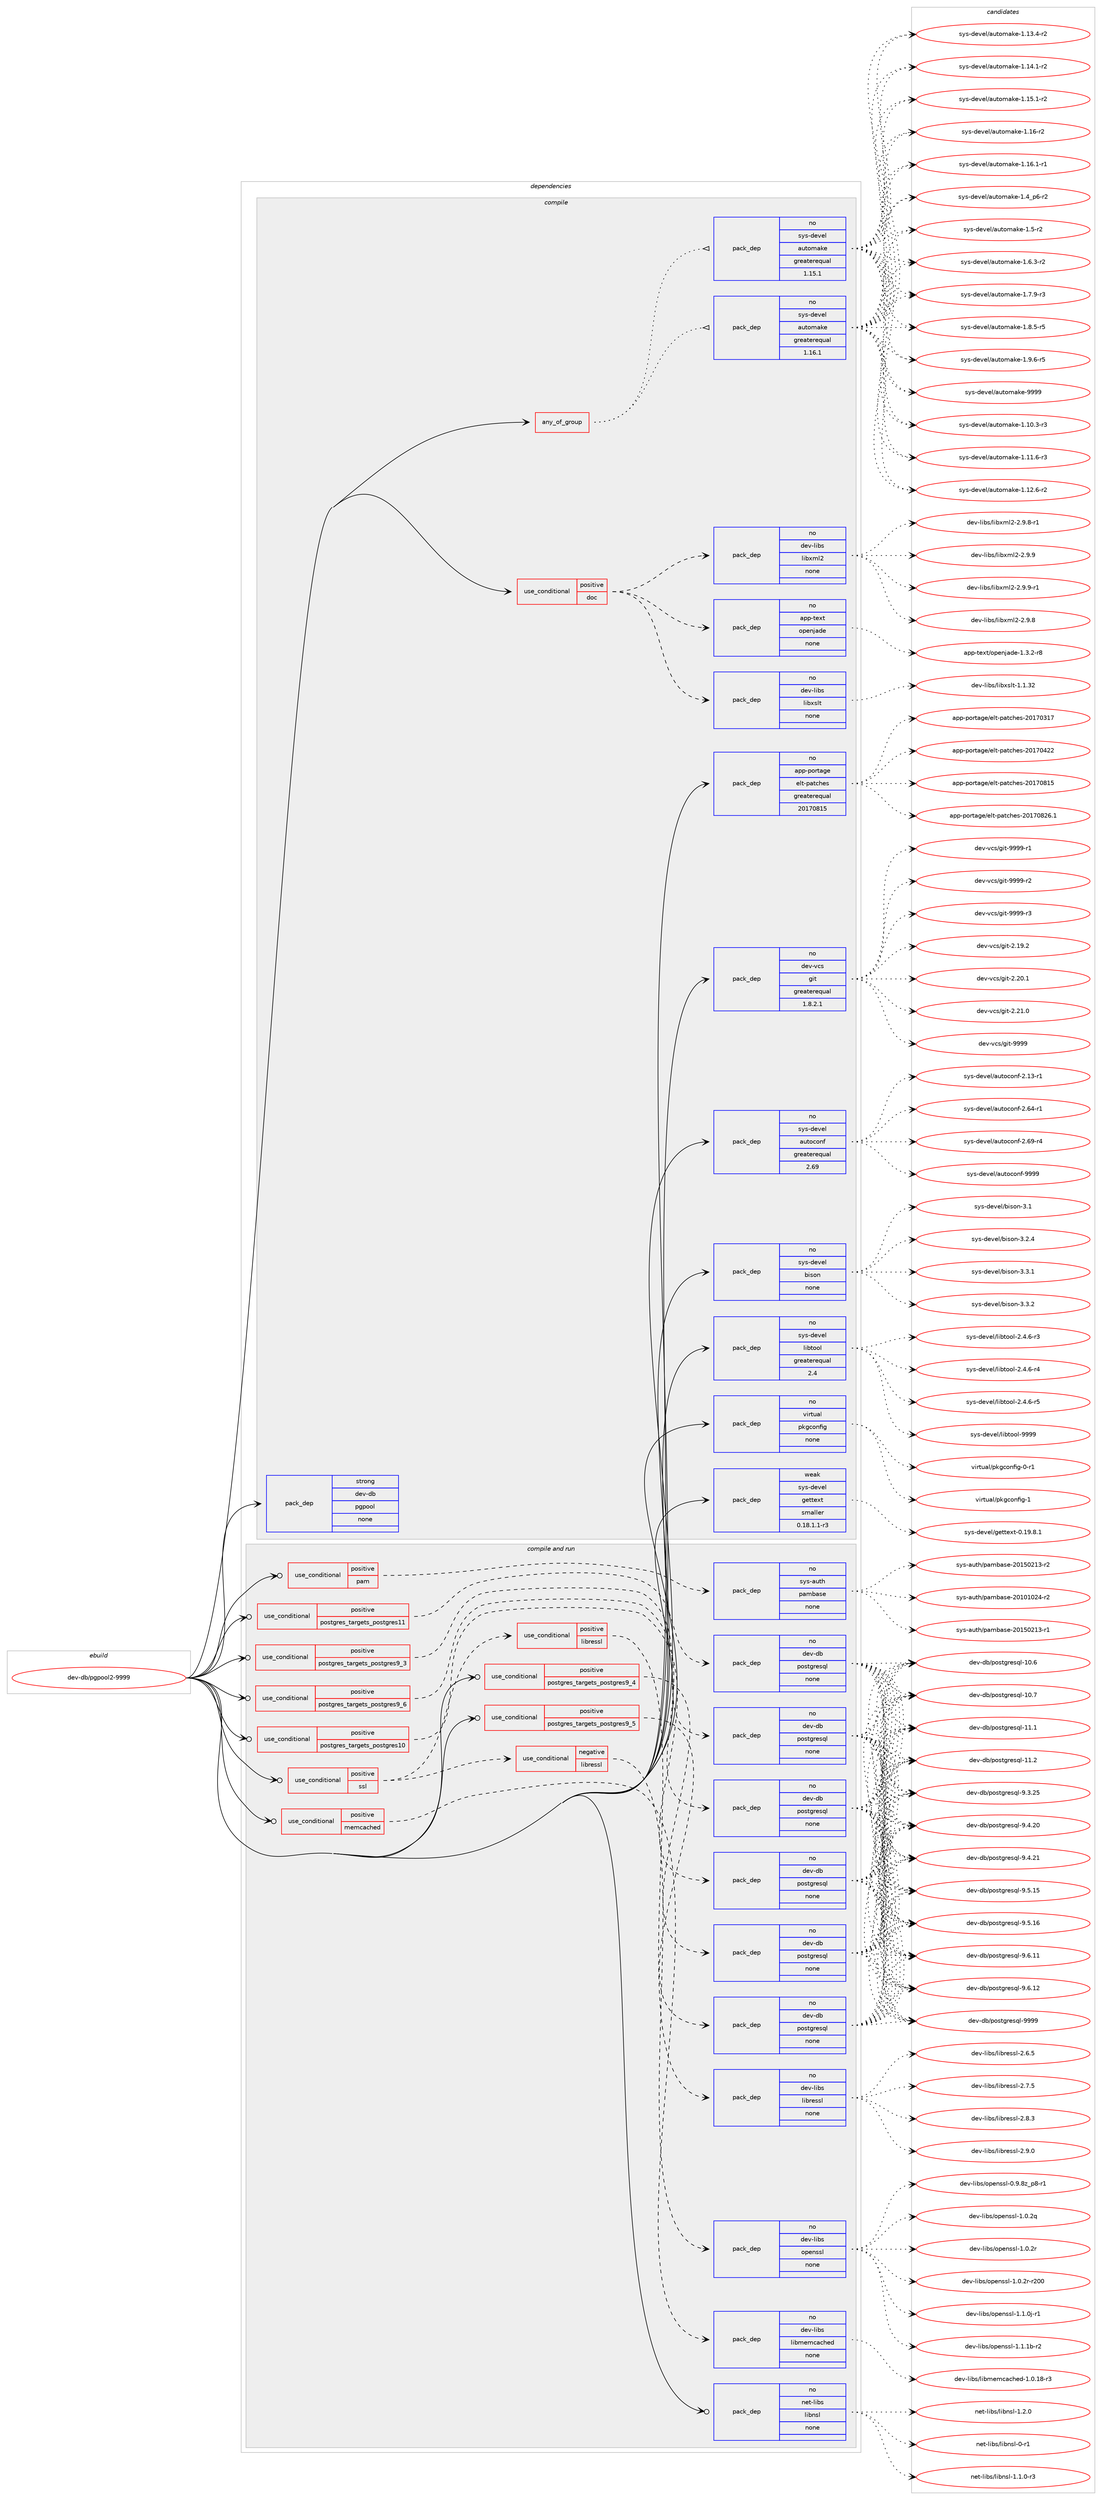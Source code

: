digraph prolog {

# *************
# Graph options
# *************

newrank=true;
concentrate=true;
compound=true;
graph [rankdir=LR,fontname=Helvetica,fontsize=10,ranksep=1.5];#, ranksep=2.5, nodesep=0.2];
edge  [arrowhead=vee];
node  [fontname=Helvetica,fontsize=10];

# **********
# The ebuild
# **********

subgraph cluster_leftcol {
color=gray;
rank=same;
label=<<i>ebuild</i>>;
id [label="dev-db/pgpool2-9999", color=red, width=4, href="../dev-db/pgpool2-9999.svg"];
}

# ****************
# The dependencies
# ****************

subgraph cluster_midcol {
color=gray;
label=<<i>dependencies</i>>;
subgraph cluster_compile {
fillcolor="#eeeeee";
style=filled;
label=<<i>compile</i>>;
subgraph any20406 {
dependency1321595 [label=<<TABLE BORDER="0" CELLBORDER="1" CELLSPACING="0" CELLPADDING="4"><TR><TD CELLPADDING="10">any_of_group</TD></TR></TABLE>>, shape=none, color=red];subgraph pack943058 {
dependency1321596 [label=<<TABLE BORDER="0" CELLBORDER="1" CELLSPACING="0" CELLPADDING="4" WIDTH="220"><TR><TD ROWSPAN="6" CELLPADDING="30">pack_dep</TD></TR><TR><TD WIDTH="110">no</TD></TR><TR><TD>sys-devel</TD></TR><TR><TD>automake</TD></TR><TR><TD>greaterequal</TD></TR><TR><TD>1.16.1</TD></TR></TABLE>>, shape=none, color=blue];
}
dependency1321595:e -> dependency1321596:w [weight=20,style="dotted",arrowhead="oinv"];
subgraph pack943059 {
dependency1321597 [label=<<TABLE BORDER="0" CELLBORDER="1" CELLSPACING="0" CELLPADDING="4" WIDTH="220"><TR><TD ROWSPAN="6" CELLPADDING="30">pack_dep</TD></TR><TR><TD WIDTH="110">no</TD></TR><TR><TD>sys-devel</TD></TR><TR><TD>automake</TD></TR><TR><TD>greaterequal</TD></TR><TR><TD>1.15.1</TD></TR></TABLE>>, shape=none, color=blue];
}
dependency1321595:e -> dependency1321597:w [weight=20,style="dotted",arrowhead="oinv"];
}
id:e -> dependency1321595:w [weight=20,style="solid",arrowhead="vee"];
subgraph cond357579 {
dependency1321598 [label=<<TABLE BORDER="0" CELLBORDER="1" CELLSPACING="0" CELLPADDING="4"><TR><TD ROWSPAN="3" CELLPADDING="10">use_conditional</TD></TR><TR><TD>positive</TD></TR><TR><TD>doc</TD></TR></TABLE>>, shape=none, color=red];
subgraph pack943060 {
dependency1321599 [label=<<TABLE BORDER="0" CELLBORDER="1" CELLSPACING="0" CELLPADDING="4" WIDTH="220"><TR><TD ROWSPAN="6" CELLPADDING="30">pack_dep</TD></TR><TR><TD WIDTH="110">no</TD></TR><TR><TD>app-text</TD></TR><TR><TD>openjade</TD></TR><TR><TD>none</TD></TR><TR><TD></TD></TR></TABLE>>, shape=none, color=blue];
}
dependency1321598:e -> dependency1321599:w [weight=20,style="dashed",arrowhead="vee"];
subgraph pack943061 {
dependency1321600 [label=<<TABLE BORDER="0" CELLBORDER="1" CELLSPACING="0" CELLPADDING="4" WIDTH="220"><TR><TD ROWSPAN="6" CELLPADDING="30">pack_dep</TD></TR><TR><TD WIDTH="110">no</TD></TR><TR><TD>dev-libs</TD></TR><TR><TD>libxml2</TD></TR><TR><TD>none</TD></TR><TR><TD></TD></TR></TABLE>>, shape=none, color=blue];
}
dependency1321598:e -> dependency1321600:w [weight=20,style="dashed",arrowhead="vee"];
subgraph pack943062 {
dependency1321601 [label=<<TABLE BORDER="0" CELLBORDER="1" CELLSPACING="0" CELLPADDING="4" WIDTH="220"><TR><TD ROWSPAN="6" CELLPADDING="30">pack_dep</TD></TR><TR><TD WIDTH="110">no</TD></TR><TR><TD>dev-libs</TD></TR><TR><TD>libxslt</TD></TR><TR><TD>none</TD></TR><TR><TD></TD></TR></TABLE>>, shape=none, color=blue];
}
dependency1321598:e -> dependency1321601:w [weight=20,style="dashed",arrowhead="vee"];
}
id:e -> dependency1321598:w [weight=20,style="solid",arrowhead="vee"];
subgraph pack943063 {
dependency1321602 [label=<<TABLE BORDER="0" CELLBORDER="1" CELLSPACING="0" CELLPADDING="4" WIDTH="220"><TR><TD ROWSPAN="6" CELLPADDING="30">pack_dep</TD></TR><TR><TD WIDTH="110">no</TD></TR><TR><TD>app-portage</TD></TR><TR><TD>elt-patches</TD></TR><TR><TD>greaterequal</TD></TR><TR><TD>20170815</TD></TR></TABLE>>, shape=none, color=blue];
}
id:e -> dependency1321602:w [weight=20,style="solid",arrowhead="vee"];
subgraph pack943064 {
dependency1321603 [label=<<TABLE BORDER="0" CELLBORDER="1" CELLSPACING="0" CELLPADDING="4" WIDTH="220"><TR><TD ROWSPAN="6" CELLPADDING="30">pack_dep</TD></TR><TR><TD WIDTH="110">no</TD></TR><TR><TD>dev-vcs</TD></TR><TR><TD>git</TD></TR><TR><TD>greaterequal</TD></TR><TR><TD>1.8.2.1</TD></TR></TABLE>>, shape=none, color=blue];
}
id:e -> dependency1321603:w [weight=20,style="solid",arrowhead="vee"];
subgraph pack943065 {
dependency1321604 [label=<<TABLE BORDER="0" CELLBORDER="1" CELLSPACING="0" CELLPADDING="4" WIDTH="220"><TR><TD ROWSPAN="6" CELLPADDING="30">pack_dep</TD></TR><TR><TD WIDTH="110">no</TD></TR><TR><TD>sys-devel</TD></TR><TR><TD>autoconf</TD></TR><TR><TD>greaterequal</TD></TR><TR><TD>2.69</TD></TR></TABLE>>, shape=none, color=blue];
}
id:e -> dependency1321604:w [weight=20,style="solid",arrowhead="vee"];
subgraph pack943066 {
dependency1321605 [label=<<TABLE BORDER="0" CELLBORDER="1" CELLSPACING="0" CELLPADDING="4" WIDTH="220"><TR><TD ROWSPAN="6" CELLPADDING="30">pack_dep</TD></TR><TR><TD WIDTH="110">no</TD></TR><TR><TD>sys-devel</TD></TR><TR><TD>bison</TD></TR><TR><TD>none</TD></TR><TR><TD></TD></TR></TABLE>>, shape=none, color=blue];
}
id:e -> dependency1321605:w [weight=20,style="solid",arrowhead="vee"];
subgraph pack943067 {
dependency1321606 [label=<<TABLE BORDER="0" CELLBORDER="1" CELLSPACING="0" CELLPADDING="4" WIDTH="220"><TR><TD ROWSPAN="6" CELLPADDING="30">pack_dep</TD></TR><TR><TD WIDTH="110">no</TD></TR><TR><TD>sys-devel</TD></TR><TR><TD>libtool</TD></TR><TR><TD>greaterequal</TD></TR><TR><TD>2.4</TD></TR></TABLE>>, shape=none, color=blue];
}
id:e -> dependency1321606:w [weight=20,style="solid",arrowhead="vee"];
subgraph pack943068 {
dependency1321607 [label=<<TABLE BORDER="0" CELLBORDER="1" CELLSPACING="0" CELLPADDING="4" WIDTH="220"><TR><TD ROWSPAN="6" CELLPADDING="30">pack_dep</TD></TR><TR><TD WIDTH="110">no</TD></TR><TR><TD>virtual</TD></TR><TR><TD>pkgconfig</TD></TR><TR><TD>none</TD></TR><TR><TD></TD></TR></TABLE>>, shape=none, color=blue];
}
id:e -> dependency1321607:w [weight=20,style="solid",arrowhead="vee"];
subgraph pack943069 {
dependency1321608 [label=<<TABLE BORDER="0" CELLBORDER="1" CELLSPACING="0" CELLPADDING="4" WIDTH="220"><TR><TD ROWSPAN="6" CELLPADDING="30">pack_dep</TD></TR><TR><TD WIDTH="110">strong</TD></TR><TR><TD>dev-db</TD></TR><TR><TD>pgpool</TD></TR><TR><TD>none</TD></TR><TR><TD></TD></TR></TABLE>>, shape=none, color=blue];
}
id:e -> dependency1321608:w [weight=20,style="solid",arrowhead="vee"];
subgraph pack943070 {
dependency1321609 [label=<<TABLE BORDER="0" CELLBORDER="1" CELLSPACING="0" CELLPADDING="4" WIDTH="220"><TR><TD ROWSPAN="6" CELLPADDING="30">pack_dep</TD></TR><TR><TD WIDTH="110">weak</TD></TR><TR><TD>sys-devel</TD></TR><TR><TD>gettext</TD></TR><TR><TD>smaller</TD></TR><TR><TD>0.18.1.1-r3</TD></TR></TABLE>>, shape=none, color=blue];
}
id:e -> dependency1321609:w [weight=20,style="solid",arrowhead="vee"];
}
subgraph cluster_compileandrun {
fillcolor="#eeeeee";
style=filled;
label=<<i>compile and run</i>>;
subgraph cond357580 {
dependency1321610 [label=<<TABLE BORDER="0" CELLBORDER="1" CELLSPACING="0" CELLPADDING="4"><TR><TD ROWSPAN="3" CELLPADDING="10">use_conditional</TD></TR><TR><TD>positive</TD></TR><TR><TD>memcached</TD></TR></TABLE>>, shape=none, color=red];
subgraph pack943071 {
dependency1321611 [label=<<TABLE BORDER="0" CELLBORDER="1" CELLSPACING="0" CELLPADDING="4" WIDTH="220"><TR><TD ROWSPAN="6" CELLPADDING="30">pack_dep</TD></TR><TR><TD WIDTH="110">no</TD></TR><TR><TD>dev-libs</TD></TR><TR><TD>libmemcached</TD></TR><TR><TD>none</TD></TR><TR><TD></TD></TR></TABLE>>, shape=none, color=blue];
}
dependency1321610:e -> dependency1321611:w [weight=20,style="dashed",arrowhead="vee"];
}
id:e -> dependency1321610:w [weight=20,style="solid",arrowhead="odotvee"];
subgraph cond357581 {
dependency1321612 [label=<<TABLE BORDER="0" CELLBORDER="1" CELLSPACING="0" CELLPADDING="4"><TR><TD ROWSPAN="3" CELLPADDING="10">use_conditional</TD></TR><TR><TD>positive</TD></TR><TR><TD>pam</TD></TR></TABLE>>, shape=none, color=red];
subgraph pack943072 {
dependency1321613 [label=<<TABLE BORDER="0" CELLBORDER="1" CELLSPACING="0" CELLPADDING="4" WIDTH="220"><TR><TD ROWSPAN="6" CELLPADDING="30">pack_dep</TD></TR><TR><TD WIDTH="110">no</TD></TR><TR><TD>sys-auth</TD></TR><TR><TD>pambase</TD></TR><TR><TD>none</TD></TR><TR><TD></TD></TR></TABLE>>, shape=none, color=blue];
}
dependency1321612:e -> dependency1321613:w [weight=20,style="dashed",arrowhead="vee"];
}
id:e -> dependency1321612:w [weight=20,style="solid",arrowhead="odotvee"];
subgraph cond357582 {
dependency1321614 [label=<<TABLE BORDER="0" CELLBORDER="1" CELLSPACING="0" CELLPADDING="4"><TR><TD ROWSPAN="3" CELLPADDING="10">use_conditional</TD></TR><TR><TD>positive</TD></TR><TR><TD>postgres_targets_postgres10</TD></TR></TABLE>>, shape=none, color=red];
subgraph pack943073 {
dependency1321615 [label=<<TABLE BORDER="0" CELLBORDER="1" CELLSPACING="0" CELLPADDING="4" WIDTH="220"><TR><TD ROWSPAN="6" CELLPADDING="30">pack_dep</TD></TR><TR><TD WIDTH="110">no</TD></TR><TR><TD>dev-db</TD></TR><TR><TD>postgresql</TD></TR><TR><TD>none</TD></TR><TR><TD></TD></TR></TABLE>>, shape=none, color=blue];
}
dependency1321614:e -> dependency1321615:w [weight=20,style="dashed",arrowhead="vee"];
}
id:e -> dependency1321614:w [weight=20,style="solid",arrowhead="odotvee"];
subgraph cond357583 {
dependency1321616 [label=<<TABLE BORDER="0" CELLBORDER="1" CELLSPACING="0" CELLPADDING="4"><TR><TD ROWSPAN="3" CELLPADDING="10">use_conditional</TD></TR><TR><TD>positive</TD></TR><TR><TD>postgres_targets_postgres11</TD></TR></TABLE>>, shape=none, color=red];
subgraph pack943074 {
dependency1321617 [label=<<TABLE BORDER="0" CELLBORDER="1" CELLSPACING="0" CELLPADDING="4" WIDTH="220"><TR><TD ROWSPAN="6" CELLPADDING="30">pack_dep</TD></TR><TR><TD WIDTH="110">no</TD></TR><TR><TD>dev-db</TD></TR><TR><TD>postgresql</TD></TR><TR><TD>none</TD></TR><TR><TD></TD></TR></TABLE>>, shape=none, color=blue];
}
dependency1321616:e -> dependency1321617:w [weight=20,style="dashed",arrowhead="vee"];
}
id:e -> dependency1321616:w [weight=20,style="solid",arrowhead="odotvee"];
subgraph cond357584 {
dependency1321618 [label=<<TABLE BORDER="0" CELLBORDER="1" CELLSPACING="0" CELLPADDING="4"><TR><TD ROWSPAN="3" CELLPADDING="10">use_conditional</TD></TR><TR><TD>positive</TD></TR><TR><TD>postgres_targets_postgres9_3</TD></TR></TABLE>>, shape=none, color=red];
subgraph pack943075 {
dependency1321619 [label=<<TABLE BORDER="0" CELLBORDER="1" CELLSPACING="0" CELLPADDING="4" WIDTH="220"><TR><TD ROWSPAN="6" CELLPADDING="30">pack_dep</TD></TR><TR><TD WIDTH="110">no</TD></TR><TR><TD>dev-db</TD></TR><TR><TD>postgresql</TD></TR><TR><TD>none</TD></TR><TR><TD></TD></TR></TABLE>>, shape=none, color=blue];
}
dependency1321618:e -> dependency1321619:w [weight=20,style="dashed",arrowhead="vee"];
}
id:e -> dependency1321618:w [weight=20,style="solid",arrowhead="odotvee"];
subgraph cond357585 {
dependency1321620 [label=<<TABLE BORDER="0" CELLBORDER="1" CELLSPACING="0" CELLPADDING="4"><TR><TD ROWSPAN="3" CELLPADDING="10">use_conditional</TD></TR><TR><TD>positive</TD></TR><TR><TD>postgres_targets_postgres9_4</TD></TR></TABLE>>, shape=none, color=red];
subgraph pack943076 {
dependency1321621 [label=<<TABLE BORDER="0" CELLBORDER="1" CELLSPACING="0" CELLPADDING="4" WIDTH="220"><TR><TD ROWSPAN="6" CELLPADDING="30">pack_dep</TD></TR><TR><TD WIDTH="110">no</TD></TR><TR><TD>dev-db</TD></TR><TR><TD>postgresql</TD></TR><TR><TD>none</TD></TR><TR><TD></TD></TR></TABLE>>, shape=none, color=blue];
}
dependency1321620:e -> dependency1321621:w [weight=20,style="dashed",arrowhead="vee"];
}
id:e -> dependency1321620:w [weight=20,style="solid",arrowhead="odotvee"];
subgraph cond357586 {
dependency1321622 [label=<<TABLE BORDER="0" CELLBORDER="1" CELLSPACING="0" CELLPADDING="4"><TR><TD ROWSPAN="3" CELLPADDING="10">use_conditional</TD></TR><TR><TD>positive</TD></TR><TR><TD>postgres_targets_postgres9_5</TD></TR></TABLE>>, shape=none, color=red];
subgraph pack943077 {
dependency1321623 [label=<<TABLE BORDER="0" CELLBORDER="1" CELLSPACING="0" CELLPADDING="4" WIDTH="220"><TR><TD ROWSPAN="6" CELLPADDING="30">pack_dep</TD></TR><TR><TD WIDTH="110">no</TD></TR><TR><TD>dev-db</TD></TR><TR><TD>postgresql</TD></TR><TR><TD>none</TD></TR><TR><TD></TD></TR></TABLE>>, shape=none, color=blue];
}
dependency1321622:e -> dependency1321623:w [weight=20,style="dashed",arrowhead="vee"];
}
id:e -> dependency1321622:w [weight=20,style="solid",arrowhead="odotvee"];
subgraph cond357587 {
dependency1321624 [label=<<TABLE BORDER="0" CELLBORDER="1" CELLSPACING="0" CELLPADDING="4"><TR><TD ROWSPAN="3" CELLPADDING="10">use_conditional</TD></TR><TR><TD>positive</TD></TR><TR><TD>postgres_targets_postgres9_6</TD></TR></TABLE>>, shape=none, color=red];
subgraph pack943078 {
dependency1321625 [label=<<TABLE BORDER="0" CELLBORDER="1" CELLSPACING="0" CELLPADDING="4" WIDTH="220"><TR><TD ROWSPAN="6" CELLPADDING="30">pack_dep</TD></TR><TR><TD WIDTH="110">no</TD></TR><TR><TD>dev-db</TD></TR><TR><TD>postgresql</TD></TR><TR><TD>none</TD></TR><TR><TD></TD></TR></TABLE>>, shape=none, color=blue];
}
dependency1321624:e -> dependency1321625:w [weight=20,style="dashed",arrowhead="vee"];
}
id:e -> dependency1321624:w [weight=20,style="solid",arrowhead="odotvee"];
subgraph cond357588 {
dependency1321626 [label=<<TABLE BORDER="0" CELLBORDER="1" CELLSPACING="0" CELLPADDING="4"><TR><TD ROWSPAN="3" CELLPADDING="10">use_conditional</TD></TR><TR><TD>positive</TD></TR><TR><TD>ssl</TD></TR></TABLE>>, shape=none, color=red];
subgraph cond357589 {
dependency1321627 [label=<<TABLE BORDER="0" CELLBORDER="1" CELLSPACING="0" CELLPADDING="4"><TR><TD ROWSPAN="3" CELLPADDING="10">use_conditional</TD></TR><TR><TD>negative</TD></TR><TR><TD>libressl</TD></TR></TABLE>>, shape=none, color=red];
subgraph pack943079 {
dependency1321628 [label=<<TABLE BORDER="0" CELLBORDER="1" CELLSPACING="0" CELLPADDING="4" WIDTH="220"><TR><TD ROWSPAN="6" CELLPADDING="30">pack_dep</TD></TR><TR><TD WIDTH="110">no</TD></TR><TR><TD>dev-libs</TD></TR><TR><TD>openssl</TD></TR><TR><TD>none</TD></TR><TR><TD></TD></TR></TABLE>>, shape=none, color=blue];
}
dependency1321627:e -> dependency1321628:w [weight=20,style="dashed",arrowhead="vee"];
}
dependency1321626:e -> dependency1321627:w [weight=20,style="dashed",arrowhead="vee"];
subgraph cond357590 {
dependency1321629 [label=<<TABLE BORDER="0" CELLBORDER="1" CELLSPACING="0" CELLPADDING="4"><TR><TD ROWSPAN="3" CELLPADDING="10">use_conditional</TD></TR><TR><TD>positive</TD></TR><TR><TD>libressl</TD></TR></TABLE>>, shape=none, color=red];
subgraph pack943080 {
dependency1321630 [label=<<TABLE BORDER="0" CELLBORDER="1" CELLSPACING="0" CELLPADDING="4" WIDTH="220"><TR><TD ROWSPAN="6" CELLPADDING="30">pack_dep</TD></TR><TR><TD WIDTH="110">no</TD></TR><TR><TD>dev-libs</TD></TR><TR><TD>libressl</TD></TR><TR><TD>none</TD></TR><TR><TD></TD></TR></TABLE>>, shape=none, color=blue];
}
dependency1321629:e -> dependency1321630:w [weight=20,style="dashed",arrowhead="vee"];
}
dependency1321626:e -> dependency1321629:w [weight=20,style="dashed",arrowhead="vee"];
}
id:e -> dependency1321626:w [weight=20,style="solid",arrowhead="odotvee"];
subgraph pack943081 {
dependency1321631 [label=<<TABLE BORDER="0" CELLBORDER="1" CELLSPACING="0" CELLPADDING="4" WIDTH="220"><TR><TD ROWSPAN="6" CELLPADDING="30">pack_dep</TD></TR><TR><TD WIDTH="110">no</TD></TR><TR><TD>net-libs</TD></TR><TR><TD>libnsl</TD></TR><TR><TD>none</TD></TR><TR><TD></TD></TR></TABLE>>, shape=none, color=blue];
}
id:e -> dependency1321631:w [weight=20,style="solid",arrowhead="odotvee"];
}
subgraph cluster_run {
fillcolor="#eeeeee";
style=filled;
label=<<i>run</i>>;
}
}

# **************
# The candidates
# **************

subgraph cluster_choices {
rank=same;
color=gray;
label=<<i>candidates</i>>;

subgraph choice943058 {
color=black;
nodesep=1;
choice11512111545100101118101108479711711611110997107101454946494846514511451 [label="sys-devel/automake-1.10.3-r3", color=red, width=4,href="../sys-devel/automake-1.10.3-r3.svg"];
choice11512111545100101118101108479711711611110997107101454946494946544511451 [label="sys-devel/automake-1.11.6-r3", color=red, width=4,href="../sys-devel/automake-1.11.6-r3.svg"];
choice11512111545100101118101108479711711611110997107101454946495046544511450 [label="sys-devel/automake-1.12.6-r2", color=red, width=4,href="../sys-devel/automake-1.12.6-r2.svg"];
choice11512111545100101118101108479711711611110997107101454946495146524511450 [label="sys-devel/automake-1.13.4-r2", color=red, width=4,href="../sys-devel/automake-1.13.4-r2.svg"];
choice11512111545100101118101108479711711611110997107101454946495246494511450 [label="sys-devel/automake-1.14.1-r2", color=red, width=4,href="../sys-devel/automake-1.14.1-r2.svg"];
choice11512111545100101118101108479711711611110997107101454946495346494511450 [label="sys-devel/automake-1.15.1-r2", color=red, width=4,href="../sys-devel/automake-1.15.1-r2.svg"];
choice1151211154510010111810110847971171161111099710710145494649544511450 [label="sys-devel/automake-1.16-r2", color=red, width=4,href="../sys-devel/automake-1.16-r2.svg"];
choice11512111545100101118101108479711711611110997107101454946495446494511449 [label="sys-devel/automake-1.16.1-r1", color=red, width=4,href="../sys-devel/automake-1.16.1-r1.svg"];
choice115121115451001011181011084797117116111109971071014549465295112544511450 [label="sys-devel/automake-1.4_p6-r2", color=red, width=4,href="../sys-devel/automake-1.4_p6-r2.svg"];
choice11512111545100101118101108479711711611110997107101454946534511450 [label="sys-devel/automake-1.5-r2", color=red, width=4,href="../sys-devel/automake-1.5-r2.svg"];
choice115121115451001011181011084797117116111109971071014549465446514511450 [label="sys-devel/automake-1.6.3-r2", color=red, width=4,href="../sys-devel/automake-1.6.3-r2.svg"];
choice115121115451001011181011084797117116111109971071014549465546574511451 [label="sys-devel/automake-1.7.9-r3", color=red, width=4,href="../sys-devel/automake-1.7.9-r3.svg"];
choice115121115451001011181011084797117116111109971071014549465646534511453 [label="sys-devel/automake-1.8.5-r5", color=red, width=4,href="../sys-devel/automake-1.8.5-r5.svg"];
choice115121115451001011181011084797117116111109971071014549465746544511453 [label="sys-devel/automake-1.9.6-r5", color=red, width=4,href="../sys-devel/automake-1.9.6-r5.svg"];
choice115121115451001011181011084797117116111109971071014557575757 [label="sys-devel/automake-9999", color=red, width=4,href="../sys-devel/automake-9999.svg"];
dependency1321596:e -> choice11512111545100101118101108479711711611110997107101454946494846514511451:w [style=dotted,weight="100"];
dependency1321596:e -> choice11512111545100101118101108479711711611110997107101454946494946544511451:w [style=dotted,weight="100"];
dependency1321596:e -> choice11512111545100101118101108479711711611110997107101454946495046544511450:w [style=dotted,weight="100"];
dependency1321596:e -> choice11512111545100101118101108479711711611110997107101454946495146524511450:w [style=dotted,weight="100"];
dependency1321596:e -> choice11512111545100101118101108479711711611110997107101454946495246494511450:w [style=dotted,weight="100"];
dependency1321596:e -> choice11512111545100101118101108479711711611110997107101454946495346494511450:w [style=dotted,weight="100"];
dependency1321596:e -> choice1151211154510010111810110847971171161111099710710145494649544511450:w [style=dotted,weight="100"];
dependency1321596:e -> choice11512111545100101118101108479711711611110997107101454946495446494511449:w [style=dotted,weight="100"];
dependency1321596:e -> choice115121115451001011181011084797117116111109971071014549465295112544511450:w [style=dotted,weight="100"];
dependency1321596:e -> choice11512111545100101118101108479711711611110997107101454946534511450:w [style=dotted,weight="100"];
dependency1321596:e -> choice115121115451001011181011084797117116111109971071014549465446514511450:w [style=dotted,weight="100"];
dependency1321596:e -> choice115121115451001011181011084797117116111109971071014549465546574511451:w [style=dotted,weight="100"];
dependency1321596:e -> choice115121115451001011181011084797117116111109971071014549465646534511453:w [style=dotted,weight="100"];
dependency1321596:e -> choice115121115451001011181011084797117116111109971071014549465746544511453:w [style=dotted,weight="100"];
dependency1321596:e -> choice115121115451001011181011084797117116111109971071014557575757:w [style=dotted,weight="100"];
}
subgraph choice943059 {
color=black;
nodesep=1;
choice11512111545100101118101108479711711611110997107101454946494846514511451 [label="sys-devel/automake-1.10.3-r3", color=red, width=4,href="../sys-devel/automake-1.10.3-r3.svg"];
choice11512111545100101118101108479711711611110997107101454946494946544511451 [label="sys-devel/automake-1.11.6-r3", color=red, width=4,href="../sys-devel/automake-1.11.6-r3.svg"];
choice11512111545100101118101108479711711611110997107101454946495046544511450 [label="sys-devel/automake-1.12.6-r2", color=red, width=4,href="../sys-devel/automake-1.12.6-r2.svg"];
choice11512111545100101118101108479711711611110997107101454946495146524511450 [label="sys-devel/automake-1.13.4-r2", color=red, width=4,href="../sys-devel/automake-1.13.4-r2.svg"];
choice11512111545100101118101108479711711611110997107101454946495246494511450 [label="sys-devel/automake-1.14.1-r2", color=red, width=4,href="../sys-devel/automake-1.14.1-r2.svg"];
choice11512111545100101118101108479711711611110997107101454946495346494511450 [label="sys-devel/automake-1.15.1-r2", color=red, width=4,href="../sys-devel/automake-1.15.1-r2.svg"];
choice1151211154510010111810110847971171161111099710710145494649544511450 [label="sys-devel/automake-1.16-r2", color=red, width=4,href="../sys-devel/automake-1.16-r2.svg"];
choice11512111545100101118101108479711711611110997107101454946495446494511449 [label="sys-devel/automake-1.16.1-r1", color=red, width=4,href="../sys-devel/automake-1.16.1-r1.svg"];
choice115121115451001011181011084797117116111109971071014549465295112544511450 [label="sys-devel/automake-1.4_p6-r2", color=red, width=4,href="../sys-devel/automake-1.4_p6-r2.svg"];
choice11512111545100101118101108479711711611110997107101454946534511450 [label="sys-devel/automake-1.5-r2", color=red, width=4,href="../sys-devel/automake-1.5-r2.svg"];
choice115121115451001011181011084797117116111109971071014549465446514511450 [label="sys-devel/automake-1.6.3-r2", color=red, width=4,href="../sys-devel/automake-1.6.3-r2.svg"];
choice115121115451001011181011084797117116111109971071014549465546574511451 [label="sys-devel/automake-1.7.9-r3", color=red, width=4,href="../sys-devel/automake-1.7.9-r3.svg"];
choice115121115451001011181011084797117116111109971071014549465646534511453 [label="sys-devel/automake-1.8.5-r5", color=red, width=4,href="../sys-devel/automake-1.8.5-r5.svg"];
choice115121115451001011181011084797117116111109971071014549465746544511453 [label="sys-devel/automake-1.9.6-r5", color=red, width=4,href="../sys-devel/automake-1.9.6-r5.svg"];
choice115121115451001011181011084797117116111109971071014557575757 [label="sys-devel/automake-9999", color=red, width=4,href="../sys-devel/automake-9999.svg"];
dependency1321597:e -> choice11512111545100101118101108479711711611110997107101454946494846514511451:w [style=dotted,weight="100"];
dependency1321597:e -> choice11512111545100101118101108479711711611110997107101454946494946544511451:w [style=dotted,weight="100"];
dependency1321597:e -> choice11512111545100101118101108479711711611110997107101454946495046544511450:w [style=dotted,weight="100"];
dependency1321597:e -> choice11512111545100101118101108479711711611110997107101454946495146524511450:w [style=dotted,weight="100"];
dependency1321597:e -> choice11512111545100101118101108479711711611110997107101454946495246494511450:w [style=dotted,weight="100"];
dependency1321597:e -> choice11512111545100101118101108479711711611110997107101454946495346494511450:w [style=dotted,weight="100"];
dependency1321597:e -> choice1151211154510010111810110847971171161111099710710145494649544511450:w [style=dotted,weight="100"];
dependency1321597:e -> choice11512111545100101118101108479711711611110997107101454946495446494511449:w [style=dotted,weight="100"];
dependency1321597:e -> choice115121115451001011181011084797117116111109971071014549465295112544511450:w [style=dotted,weight="100"];
dependency1321597:e -> choice11512111545100101118101108479711711611110997107101454946534511450:w [style=dotted,weight="100"];
dependency1321597:e -> choice115121115451001011181011084797117116111109971071014549465446514511450:w [style=dotted,weight="100"];
dependency1321597:e -> choice115121115451001011181011084797117116111109971071014549465546574511451:w [style=dotted,weight="100"];
dependency1321597:e -> choice115121115451001011181011084797117116111109971071014549465646534511453:w [style=dotted,weight="100"];
dependency1321597:e -> choice115121115451001011181011084797117116111109971071014549465746544511453:w [style=dotted,weight="100"];
dependency1321597:e -> choice115121115451001011181011084797117116111109971071014557575757:w [style=dotted,weight="100"];
}
subgraph choice943060 {
color=black;
nodesep=1;
choice971121124511610112011647111112101110106971001014549465146504511456 [label="app-text/openjade-1.3.2-r8", color=red, width=4,href="../app-text/openjade-1.3.2-r8.svg"];
dependency1321599:e -> choice971121124511610112011647111112101110106971001014549465146504511456:w [style=dotted,weight="100"];
}
subgraph choice943061 {
color=black;
nodesep=1;
choice1001011184510810598115471081059812010910850455046574656 [label="dev-libs/libxml2-2.9.8", color=red, width=4,href="../dev-libs/libxml2-2.9.8.svg"];
choice10010111845108105981154710810598120109108504550465746564511449 [label="dev-libs/libxml2-2.9.8-r1", color=red, width=4,href="../dev-libs/libxml2-2.9.8-r1.svg"];
choice1001011184510810598115471081059812010910850455046574657 [label="dev-libs/libxml2-2.9.9", color=red, width=4,href="../dev-libs/libxml2-2.9.9.svg"];
choice10010111845108105981154710810598120109108504550465746574511449 [label="dev-libs/libxml2-2.9.9-r1", color=red, width=4,href="../dev-libs/libxml2-2.9.9-r1.svg"];
dependency1321600:e -> choice1001011184510810598115471081059812010910850455046574656:w [style=dotted,weight="100"];
dependency1321600:e -> choice10010111845108105981154710810598120109108504550465746564511449:w [style=dotted,weight="100"];
dependency1321600:e -> choice1001011184510810598115471081059812010910850455046574657:w [style=dotted,weight="100"];
dependency1321600:e -> choice10010111845108105981154710810598120109108504550465746574511449:w [style=dotted,weight="100"];
}
subgraph choice943062 {
color=black;
nodesep=1;
choice1001011184510810598115471081059812011510811645494649465150 [label="dev-libs/libxslt-1.1.32", color=red, width=4,href="../dev-libs/libxslt-1.1.32.svg"];
dependency1321601:e -> choice1001011184510810598115471081059812011510811645494649465150:w [style=dotted,weight="100"];
}
subgraph choice943063 {
color=black;
nodesep=1;
choice97112112451121111141169710310147101108116451129711699104101115455048495548514955 [label="app-portage/elt-patches-20170317", color=red, width=4,href="../app-portage/elt-patches-20170317.svg"];
choice97112112451121111141169710310147101108116451129711699104101115455048495548525050 [label="app-portage/elt-patches-20170422", color=red, width=4,href="../app-portage/elt-patches-20170422.svg"];
choice97112112451121111141169710310147101108116451129711699104101115455048495548564953 [label="app-portage/elt-patches-20170815", color=red, width=4,href="../app-portage/elt-patches-20170815.svg"];
choice971121124511211111411697103101471011081164511297116991041011154550484955485650544649 [label="app-portage/elt-patches-20170826.1", color=red, width=4,href="../app-portage/elt-patches-20170826.1.svg"];
dependency1321602:e -> choice97112112451121111141169710310147101108116451129711699104101115455048495548514955:w [style=dotted,weight="100"];
dependency1321602:e -> choice97112112451121111141169710310147101108116451129711699104101115455048495548525050:w [style=dotted,weight="100"];
dependency1321602:e -> choice97112112451121111141169710310147101108116451129711699104101115455048495548564953:w [style=dotted,weight="100"];
dependency1321602:e -> choice971121124511211111411697103101471011081164511297116991041011154550484955485650544649:w [style=dotted,weight="100"];
}
subgraph choice943064 {
color=black;
nodesep=1;
choice10010111845118991154710310511645504649574650 [label="dev-vcs/git-2.19.2", color=red, width=4,href="../dev-vcs/git-2.19.2.svg"];
choice10010111845118991154710310511645504650484649 [label="dev-vcs/git-2.20.1", color=red, width=4,href="../dev-vcs/git-2.20.1.svg"];
choice10010111845118991154710310511645504650494648 [label="dev-vcs/git-2.21.0", color=red, width=4,href="../dev-vcs/git-2.21.0.svg"];
choice1001011184511899115471031051164557575757 [label="dev-vcs/git-9999", color=red, width=4,href="../dev-vcs/git-9999.svg"];
choice10010111845118991154710310511645575757574511449 [label="dev-vcs/git-9999-r1", color=red, width=4,href="../dev-vcs/git-9999-r1.svg"];
choice10010111845118991154710310511645575757574511450 [label="dev-vcs/git-9999-r2", color=red, width=4,href="../dev-vcs/git-9999-r2.svg"];
choice10010111845118991154710310511645575757574511451 [label="dev-vcs/git-9999-r3", color=red, width=4,href="../dev-vcs/git-9999-r3.svg"];
dependency1321603:e -> choice10010111845118991154710310511645504649574650:w [style=dotted,weight="100"];
dependency1321603:e -> choice10010111845118991154710310511645504650484649:w [style=dotted,weight="100"];
dependency1321603:e -> choice10010111845118991154710310511645504650494648:w [style=dotted,weight="100"];
dependency1321603:e -> choice1001011184511899115471031051164557575757:w [style=dotted,weight="100"];
dependency1321603:e -> choice10010111845118991154710310511645575757574511449:w [style=dotted,weight="100"];
dependency1321603:e -> choice10010111845118991154710310511645575757574511450:w [style=dotted,weight="100"];
dependency1321603:e -> choice10010111845118991154710310511645575757574511451:w [style=dotted,weight="100"];
}
subgraph choice943065 {
color=black;
nodesep=1;
choice1151211154510010111810110847971171161119911111010245504649514511449 [label="sys-devel/autoconf-2.13-r1", color=red, width=4,href="../sys-devel/autoconf-2.13-r1.svg"];
choice1151211154510010111810110847971171161119911111010245504654524511449 [label="sys-devel/autoconf-2.64-r1", color=red, width=4,href="../sys-devel/autoconf-2.64-r1.svg"];
choice1151211154510010111810110847971171161119911111010245504654574511452 [label="sys-devel/autoconf-2.69-r4", color=red, width=4,href="../sys-devel/autoconf-2.69-r4.svg"];
choice115121115451001011181011084797117116111991111101024557575757 [label="sys-devel/autoconf-9999", color=red, width=4,href="../sys-devel/autoconf-9999.svg"];
dependency1321604:e -> choice1151211154510010111810110847971171161119911111010245504649514511449:w [style=dotted,weight="100"];
dependency1321604:e -> choice1151211154510010111810110847971171161119911111010245504654524511449:w [style=dotted,weight="100"];
dependency1321604:e -> choice1151211154510010111810110847971171161119911111010245504654574511452:w [style=dotted,weight="100"];
dependency1321604:e -> choice115121115451001011181011084797117116111991111101024557575757:w [style=dotted,weight="100"];
}
subgraph choice943066 {
color=black;
nodesep=1;
choice11512111545100101118101108479810511511111045514649 [label="sys-devel/bison-3.1", color=red, width=4,href="../sys-devel/bison-3.1.svg"];
choice115121115451001011181011084798105115111110455146504652 [label="sys-devel/bison-3.2.4", color=red, width=4,href="../sys-devel/bison-3.2.4.svg"];
choice115121115451001011181011084798105115111110455146514649 [label="sys-devel/bison-3.3.1", color=red, width=4,href="../sys-devel/bison-3.3.1.svg"];
choice115121115451001011181011084798105115111110455146514650 [label="sys-devel/bison-3.3.2", color=red, width=4,href="../sys-devel/bison-3.3.2.svg"];
dependency1321605:e -> choice11512111545100101118101108479810511511111045514649:w [style=dotted,weight="100"];
dependency1321605:e -> choice115121115451001011181011084798105115111110455146504652:w [style=dotted,weight="100"];
dependency1321605:e -> choice115121115451001011181011084798105115111110455146514649:w [style=dotted,weight="100"];
dependency1321605:e -> choice115121115451001011181011084798105115111110455146514650:w [style=dotted,weight="100"];
}
subgraph choice943067 {
color=black;
nodesep=1;
choice1151211154510010111810110847108105981161111111084550465246544511451 [label="sys-devel/libtool-2.4.6-r3", color=red, width=4,href="../sys-devel/libtool-2.4.6-r3.svg"];
choice1151211154510010111810110847108105981161111111084550465246544511452 [label="sys-devel/libtool-2.4.6-r4", color=red, width=4,href="../sys-devel/libtool-2.4.6-r4.svg"];
choice1151211154510010111810110847108105981161111111084550465246544511453 [label="sys-devel/libtool-2.4.6-r5", color=red, width=4,href="../sys-devel/libtool-2.4.6-r5.svg"];
choice1151211154510010111810110847108105981161111111084557575757 [label="sys-devel/libtool-9999", color=red, width=4,href="../sys-devel/libtool-9999.svg"];
dependency1321606:e -> choice1151211154510010111810110847108105981161111111084550465246544511451:w [style=dotted,weight="100"];
dependency1321606:e -> choice1151211154510010111810110847108105981161111111084550465246544511452:w [style=dotted,weight="100"];
dependency1321606:e -> choice1151211154510010111810110847108105981161111111084550465246544511453:w [style=dotted,weight="100"];
dependency1321606:e -> choice1151211154510010111810110847108105981161111111084557575757:w [style=dotted,weight="100"];
}
subgraph choice943068 {
color=black;
nodesep=1;
choice11810511411611797108471121071039911111010210510345484511449 [label="virtual/pkgconfig-0-r1", color=red, width=4,href="../virtual/pkgconfig-0-r1.svg"];
choice1181051141161179710847112107103991111101021051034549 [label="virtual/pkgconfig-1", color=red, width=4,href="../virtual/pkgconfig-1.svg"];
dependency1321607:e -> choice11810511411611797108471121071039911111010210510345484511449:w [style=dotted,weight="100"];
dependency1321607:e -> choice1181051141161179710847112107103991111101021051034549:w [style=dotted,weight="100"];
}
subgraph choice943069 {
color=black;
nodesep=1;
}
subgraph choice943070 {
color=black;
nodesep=1;
choice1151211154510010111810110847103101116116101120116454846495746564649 [label="sys-devel/gettext-0.19.8.1", color=red, width=4,href="../sys-devel/gettext-0.19.8.1.svg"];
dependency1321609:e -> choice1151211154510010111810110847103101116116101120116454846495746564649:w [style=dotted,weight="100"];
}
subgraph choice943071 {
color=black;
nodesep=1;
choice10010111845108105981154710810598109101109999799104101100454946484649564511451 [label="dev-libs/libmemcached-1.0.18-r3", color=red, width=4,href="../dev-libs/libmemcached-1.0.18-r3.svg"];
dependency1321611:e -> choice10010111845108105981154710810598109101109999799104101100454946484649564511451:w [style=dotted,weight="100"];
}
subgraph choice943072 {
color=black;
nodesep=1;
choice1151211154597117116104471129710998971151014550484948494850524511450 [label="sys-auth/pambase-20101024-r2", color=red, width=4,href="../sys-auth/pambase-20101024-r2.svg"];
choice1151211154597117116104471129710998971151014550484953485049514511449 [label="sys-auth/pambase-20150213-r1", color=red, width=4,href="../sys-auth/pambase-20150213-r1.svg"];
choice1151211154597117116104471129710998971151014550484953485049514511450 [label="sys-auth/pambase-20150213-r2", color=red, width=4,href="../sys-auth/pambase-20150213-r2.svg"];
dependency1321613:e -> choice1151211154597117116104471129710998971151014550484948494850524511450:w [style=dotted,weight="100"];
dependency1321613:e -> choice1151211154597117116104471129710998971151014550484953485049514511449:w [style=dotted,weight="100"];
dependency1321613:e -> choice1151211154597117116104471129710998971151014550484953485049514511450:w [style=dotted,weight="100"];
}
subgraph choice943073 {
color=black;
nodesep=1;
choice1001011184510098471121111151161031141011151131084549484654 [label="dev-db/postgresql-10.6", color=red, width=4,href="../dev-db/postgresql-10.6.svg"];
choice1001011184510098471121111151161031141011151131084549484655 [label="dev-db/postgresql-10.7", color=red, width=4,href="../dev-db/postgresql-10.7.svg"];
choice1001011184510098471121111151161031141011151131084549494649 [label="dev-db/postgresql-11.1", color=red, width=4,href="../dev-db/postgresql-11.1.svg"];
choice1001011184510098471121111151161031141011151131084549494650 [label="dev-db/postgresql-11.2", color=red, width=4,href="../dev-db/postgresql-11.2.svg"];
choice10010111845100984711211111511610311410111511310845574651465053 [label="dev-db/postgresql-9.3.25", color=red, width=4,href="../dev-db/postgresql-9.3.25.svg"];
choice10010111845100984711211111511610311410111511310845574652465048 [label="dev-db/postgresql-9.4.20", color=red, width=4,href="../dev-db/postgresql-9.4.20.svg"];
choice10010111845100984711211111511610311410111511310845574652465049 [label="dev-db/postgresql-9.4.21", color=red, width=4,href="../dev-db/postgresql-9.4.21.svg"];
choice10010111845100984711211111511610311410111511310845574653464953 [label="dev-db/postgresql-9.5.15", color=red, width=4,href="../dev-db/postgresql-9.5.15.svg"];
choice10010111845100984711211111511610311410111511310845574653464954 [label="dev-db/postgresql-9.5.16", color=red, width=4,href="../dev-db/postgresql-9.5.16.svg"];
choice10010111845100984711211111511610311410111511310845574654464949 [label="dev-db/postgresql-9.6.11", color=red, width=4,href="../dev-db/postgresql-9.6.11.svg"];
choice10010111845100984711211111511610311410111511310845574654464950 [label="dev-db/postgresql-9.6.12", color=red, width=4,href="../dev-db/postgresql-9.6.12.svg"];
choice1001011184510098471121111151161031141011151131084557575757 [label="dev-db/postgresql-9999", color=red, width=4,href="../dev-db/postgresql-9999.svg"];
dependency1321615:e -> choice1001011184510098471121111151161031141011151131084549484654:w [style=dotted,weight="100"];
dependency1321615:e -> choice1001011184510098471121111151161031141011151131084549484655:w [style=dotted,weight="100"];
dependency1321615:e -> choice1001011184510098471121111151161031141011151131084549494649:w [style=dotted,weight="100"];
dependency1321615:e -> choice1001011184510098471121111151161031141011151131084549494650:w [style=dotted,weight="100"];
dependency1321615:e -> choice10010111845100984711211111511610311410111511310845574651465053:w [style=dotted,weight="100"];
dependency1321615:e -> choice10010111845100984711211111511610311410111511310845574652465048:w [style=dotted,weight="100"];
dependency1321615:e -> choice10010111845100984711211111511610311410111511310845574652465049:w [style=dotted,weight="100"];
dependency1321615:e -> choice10010111845100984711211111511610311410111511310845574653464953:w [style=dotted,weight="100"];
dependency1321615:e -> choice10010111845100984711211111511610311410111511310845574653464954:w [style=dotted,weight="100"];
dependency1321615:e -> choice10010111845100984711211111511610311410111511310845574654464949:w [style=dotted,weight="100"];
dependency1321615:e -> choice10010111845100984711211111511610311410111511310845574654464950:w [style=dotted,weight="100"];
dependency1321615:e -> choice1001011184510098471121111151161031141011151131084557575757:w [style=dotted,weight="100"];
}
subgraph choice943074 {
color=black;
nodesep=1;
choice1001011184510098471121111151161031141011151131084549484654 [label="dev-db/postgresql-10.6", color=red, width=4,href="../dev-db/postgresql-10.6.svg"];
choice1001011184510098471121111151161031141011151131084549484655 [label="dev-db/postgresql-10.7", color=red, width=4,href="../dev-db/postgresql-10.7.svg"];
choice1001011184510098471121111151161031141011151131084549494649 [label="dev-db/postgresql-11.1", color=red, width=4,href="../dev-db/postgresql-11.1.svg"];
choice1001011184510098471121111151161031141011151131084549494650 [label="dev-db/postgresql-11.2", color=red, width=4,href="../dev-db/postgresql-11.2.svg"];
choice10010111845100984711211111511610311410111511310845574651465053 [label="dev-db/postgresql-9.3.25", color=red, width=4,href="../dev-db/postgresql-9.3.25.svg"];
choice10010111845100984711211111511610311410111511310845574652465048 [label="dev-db/postgresql-9.4.20", color=red, width=4,href="../dev-db/postgresql-9.4.20.svg"];
choice10010111845100984711211111511610311410111511310845574652465049 [label="dev-db/postgresql-9.4.21", color=red, width=4,href="../dev-db/postgresql-9.4.21.svg"];
choice10010111845100984711211111511610311410111511310845574653464953 [label="dev-db/postgresql-9.5.15", color=red, width=4,href="../dev-db/postgresql-9.5.15.svg"];
choice10010111845100984711211111511610311410111511310845574653464954 [label="dev-db/postgresql-9.5.16", color=red, width=4,href="../dev-db/postgresql-9.5.16.svg"];
choice10010111845100984711211111511610311410111511310845574654464949 [label="dev-db/postgresql-9.6.11", color=red, width=4,href="../dev-db/postgresql-9.6.11.svg"];
choice10010111845100984711211111511610311410111511310845574654464950 [label="dev-db/postgresql-9.6.12", color=red, width=4,href="../dev-db/postgresql-9.6.12.svg"];
choice1001011184510098471121111151161031141011151131084557575757 [label="dev-db/postgresql-9999", color=red, width=4,href="../dev-db/postgresql-9999.svg"];
dependency1321617:e -> choice1001011184510098471121111151161031141011151131084549484654:w [style=dotted,weight="100"];
dependency1321617:e -> choice1001011184510098471121111151161031141011151131084549484655:w [style=dotted,weight="100"];
dependency1321617:e -> choice1001011184510098471121111151161031141011151131084549494649:w [style=dotted,weight="100"];
dependency1321617:e -> choice1001011184510098471121111151161031141011151131084549494650:w [style=dotted,weight="100"];
dependency1321617:e -> choice10010111845100984711211111511610311410111511310845574651465053:w [style=dotted,weight="100"];
dependency1321617:e -> choice10010111845100984711211111511610311410111511310845574652465048:w [style=dotted,weight="100"];
dependency1321617:e -> choice10010111845100984711211111511610311410111511310845574652465049:w [style=dotted,weight="100"];
dependency1321617:e -> choice10010111845100984711211111511610311410111511310845574653464953:w [style=dotted,weight="100"];
dependency1321617:e -> choice10010111845100984711211111511610311410111511310845574653464954:w [style=dotted,weight="100"];
dependency1321617:e -> choice10010111845100984711211111511610311410111511310845574654464949:w [style=dotted,weight="100"];
dependency1321617:e -> choice10010111845100984711211111511610311410111511310845574654464950:w [style=dotted,weight="100"];
dependency1321617:e -> choice1001011184510098471121111151161031141011151131084557575757:w [style=dotted,weight="100"];
}
subgraph choice943075 {
color=black;
nodesep=1;
choice1001011184510098471121111151161031141011151131084549484654 [label="dev-db/postgresql-10.6", color=red, width=4,href="../dev-db/postgresql-10.6.svg"];
choice1001011184510098471121111151161031141011151131084549484655 [label="dev-db/postgresql-10.7", color=red, width=4,href="../dev-db/postgresql-10.7.svg"];
choice1001011184510098471121111151161031141011151131084549494649 [label="dev-db/postgresql-11.1", color=red, width=4,href="../dev-db/postgresql-11.1.svg"];
choice1001011184510098471121111151161031141011151131084549494650 [label="dev-db/postgresql-11.2", color=red, width=4,href="../dev-db/postgresql-11.2.svg"];
choice10010111845100984711211111511610311410111511310845574651465053 [label="dev-db/postgresql-9.3.25", color=red, width=4,href="../dev-db/postgresql-9.3.25.svg"];
choice10010111845100984711211111511610311410111511310845574652465048 [label="dev-db/postgresql-9.4.20", color=red, width=4,href="../dev-db/postgresql-9.4.20.svg"];
choice10010111845100984711211111511610311410111511310845574652465049 [label="dev-db/postgresql-9.4.21", color=red, width=4,href="../dev-db/postgresql-9.4.21.svg"];
choice10010111845100984711211111511610311410111511310845574653464953 [label="dev-db/postgresql-9.5.15", color=red, width=4,href="../dev-db/postgresql-9.5.15.svg"];
choice10010111845100984711211111511610311410111511310845574653464954 [label="dev-db/postgresql-9.5.16", color=red, width=4,href="../dev-db/postgresql-9.5.16.svg"];
choice10010111845100984711211111511610311410111511310845574654464949 [label="dev-db/postgresql-9.6.11", color=red, width=4,href="../dev-db/postgresql-9.6.11.svg"];
choice10010111845100984711211111511610311410111511310845574654464950 [label="dev-db/postgresql-9.6.12", color=red, width=4,href="../dev-db/postgresql-9.6.12.svg"];
choice1001011184510098471121111151161031141011151131084557575757 [label="dev-db/postgresql-9999", color=red, width=4,href="../dev-db/postgresql-9999.svg"];
dependency1321619:e -> choice1001011184510098471121111151161031141011151131084549484654:w [style=dotted,weight="100"];
dependency1321619:e -> choice1001011184510098471121111151161031141011151131084549484655:w [style=dotted,weight="100"];
dependency1321619:e -> choice1001011184510098471121111151161031141011151131084549494649:w [style=dotted,weight="100"];
dependency1321619:e -> choice1001011184510098471121111151161031141011151131084549494650:w [style=dotted,weight="100"];
dependency1321619:e -> choice10010111845100984711211111511610311410111511310845574651465053:w [style=dotted,weight="100"];
dependency1321619:e -> choice10010111845100984711211111511610311410111511310845574652465048:w [style=dotted,weight="100"];
dependency1321619:e -> choice10010111845100984711211111511610311410111511310845574652465049:w [style=dotted,weight="100"];
dependency1321619:e -> choice10010111845100984711211111511610311410111511310845574653464953:w [style=dotted,weight="100"];
dependency1321619:e -> choice10010111845100984711211111511610311410111511310845574653464954:w [style=dotted,weight="100"];
dependency1321619:e -> choice10010111845100984711211111511610311410111511310845574654464949:w [style=dotted,weight="100"];
dependency1321619:e -> choice10010111845100984711211111511610311410111511310845574654464950:w [style=dotted,weight="100"];
dependency1321619:e -> choice1001011184510098471121111151161031141011151131084557575757:w [style=dotted,weight="100"];
}
subgraph choice943076 {
color=black;
nodesep=1;
choice1001011184510098471121111151161031141011151131084549484654 [label="dev-db/postgresql-10.6", color=red, width=4,href="../dev-db/postgresql-10.6.svg"];
choice1001011184510098471121111151161031141011151131084549484655 [label="dev-db/postgresql-10.7", color=red, width=4,href="../dev-db/postgresql-10.7.svg"];
choice1001011184510098471121111151161031141011151131084549494649 [label="dev-db/postgresql-11.1", color=red, width=4,href="../dev-db/postgresql-11.1.svg"];
choice1001011184510098471121111151161031141011151131084549494650 [label="dev-db/postgresql-11.2", color=red, width=4,href="../dev-db/postgresql-11.2.svg"];
choice10010111845100984711211111511610311410111511310845574651465053 [label="dev-db/postgresql-9.3.25", color=red, width=4,href="../dev-db/postgresql-9.3.25.svg"];
choice10010111845100984711211111511610311410111511310845574652465048 [label="dev-db/postgresql-9.4.20", color=red, width=4,href="../dev-db/postgresql-9.4.20.svg"];
choice10010111845100984711211111511610311410111511310845574652465049 [label="dev-db/postgresql-9.4.21", color=red, width=4,href="../dev-db/postgresql-9.4.21.svg"];
choice10010111845100984711211111511610311410111511310845574653464953 [label="dev-db/postgresql-9.5.15", color=red, width=4,href="../dev-db/postgresql-9.5.15.svg"];
choice10010111845100984711211111511610311410111511310845574653464954 [label="dev-db/postgresql-9.5.16", color=red, width=4,href="../dev-db/postgresql-9.5.16.svg"];
choice10010111845100984711211111511610311410111511310845574654464949 [label="dev-db/postgresql-9.6.11", color=red, width=4,href="../dev-db/postgresql-9.6.11.svg"];
choice10010111845100984711211111511610311410111511310845574654464950 [label="dev-db/postgresql-9.6.12", color=red, width=4,href="../dev-db/postgresql-9.6.12.svg"];
choice1001011184510098471121111151161031141011151131084557575757 [label="dev-db/postgresql-9999", color=red, width=4,href="../dev-db/postgresql-9999.svg"];
dependency1321621:e -> choice1001011184510098471121111151161031141011151131084549484654:w [style=dotted,weight="100"];
dependency1321621:e -> choice1001011184510098471121111151161031141011151131084549484655:w [style=dotted,weight="100"];
dependency1321621:e -> choice1001011184510098471121111151161031141011151131084549494649:w [style=dotted,weight="100"];
dependency1321621:e -> choice1001011184510098471121111151161031141011151131084549494650:w [style=dotted,weight="100"];
dependency1321621:e -> choice10010111845100984711211111511610311410111511310845574651465053:w [style=dotted,weight="100"];
dependency1321621:e -> choice10010111845100984711211111511610311410111511310845574652465048:w [style=dotted,weight="100"];
dependency1321621:e -> choice10010111845100984711211111511610311410111511310845574652465049:w [style=dotted,weight="100"];
dependency1321621:e -> choice10010111845100984711211111511610311410111511310845574653464953:w [style=dotted,weight="100"];
dependency1321621:e -> choice10010111845100984711211111511610311410111511310845574653464954:w [style=dotted,weight="100"];
dependency1321621:e -> choice10010111845100984711211111511610311410111511310845574654464949:w [style=dotted,weight="100"];
dependency1321621:e -> choice10010111845100984711211111511610311410111511310845574654464950:w [style=dotted,weight="100"];
dependency1321621:e -> choice1001011184510098471121111151161031141011151131084557575757:w [style=dotted,weight="100"];
}
subgraph choice943077 {
color=black;
nodesep=1;
choice1001011184510098471121111151161031141011151131084549484654 [label="dev-db/postgresql-10.6", color=red, width=4,href="../dev-db/postgresql-10.6.svg"];
choice1001011184510098471121111151161031141011151131084549484655 [label="dev-db/postgresql-10.7", color=red, width=4,href="../dev-db/postgresql-10.7.svg"];
choice1001011184510098471121111151161031141011151131084549494649 [label="dev-db/postgresql-11.1", color=red, width=4,href="../dev-db/postgresql-11.1.svg"];
choice1001011184510098471121111151161031141011151131084549494650 [label="dev-db/postgresql-11.2", color=red, width=4,href="../dev-db/postgresql-11.2.svg"];
choice10010111845100984711211111511610311410111511310845574651465053 [label="dev-db/postgresql-9.3.25", color=red, width=4,href="../dev-db/postgresql-9.3.25.svg"];
choice10010111845100984711211111511610311410111511310845574652465048 [label="dev-db/postgresql-9.4.20", color=red, width=4,href="../dev-db/postgresql-9.4.20.svg"];
choice10010111845100984711211111511610311410111511310845574652465049 [label="dev-db/postgresql-9.4.21", color=red, width=4,href="../dev-db/postgresql-9.4.21.svg"];
choice10010111845100984711211111511610311410111511310845574653464953 [label="dev-db/postgresql-9.5.15", color=red, width=4,href="../dev-db/postgresql-9.5.15.svg"];
choice10010111845100984711211111511610311410111511310845574653464954 [label="dev-db/postgresql-9.5.16", color=red, width=4,href="../dev-db/postgresql-9.5.16.svg"];
choice10010111845100984711211111511610311410111511310845574654464949 [label="dev-db/postgresql-9.6.11", color=red, width=4,href="../dev-db/postgresql-9.6.11.svg"];
choice10010111845100984711211111511610311410111511310845574654464950 [label="dev-db/postgresql-9.6.12", color=red, width=4,href="../dev-db/postgresql-9.6.12.svg"];
choice1001011184510098471121111151161031141011151131084557575757 [label="dev-db/postgresql-9999", color=red, width=4,href="../dev-db/postgresql-9999.svg"];
dependency1321623:e -> choice1001011184510098471121111151161031141011151131084549484654:w [style=dotted,weight="100"];
dependency1321623:e -> choice1001011184510098471121111151161031141011151131084549484655:w [style=dotted,weight="100"];
dependency1321623:e -> choice1001011184510098471121111151161031141011151131084549494649:w [style=dotted,weight="100"];
dependency1321623:e -> choice1001011184510098471121111151161031141011151131084549494650:w [style=dotted,weight="100"];
dependency1321623:e -> choice10010111845100984711211111511610311410111511310845574651465053:w [style=dotted,weight="100"];
dependency1321623:e -> choice10010111845100984711211111511610311410111511310845574652465048:w [style=dotted,weight="100"];
dependency1321623:e -> choice10010111845100984711211111511610311410111511310845574652465049:w [style=dotted,weight="100"];
dependency1321623:e -> choice10010111845100984711211111511610311410111511310845574653464953:w [style=dotted,weight="100"];
dependency1321623:e -> choice10010111845100984711211111511610311410111511310845574653464954:w [style=dotted,weight="100"];
dependency1321623:e -> choice10010111845100984711211111511610311410111511310845574654464949:w [style=dotted,weight="100"];
dependency1321623:e -> choice10010111845100984711211111511610311410111511310845574654464950:w [style=dotted,weight="100"];
dependency1321623:e -> choice1001011184510098471121111151161031141011151131084557575757:w [style=dotted,weight="100"];
}
subgraph choice943078 {
color=black;
nodesep=1;
choice1001011184510098471121111151161031141011151131084549484654 [label="dev-db/postgresql-10.6", color=red, width=4,href="../dev-db/postgresql-10.6.svg"];
choice1001011184510098471121111151161031141011151131084549484655 [label="dev-db/postgresql-10.7", color=red, width=4,href="../dev-db/postgresql-10.7.svg"];
choice1001011184510098471121111151161031141011151131084549494649 [label="dev-db/postgresql-11.1", color=red, width=4,href="../dev-db/postgresql-11.1.svg"];
choice1001011184510098471121111151161031141011151131084549494650 [label="dev-db/postgresql-11.2", color=red, width=4,href="../dev-db/postgresql-11.2.svg"];
choice10010111845100984711211111511610311410111511310845574651465053 [label="dev-db/postgresql-9.3.25", color=red, width=4,href="../dev-db/postgresql-9.3.25.svg"];
choice10010111845100984711211111511610311410111511310845574652465048 [label="dev-db/postgresql-9.4.20", color=red, width=4,href="../dev-db/postgresql-9.4.20.svg"];
choice10010111845100984711211111511610311410111511310845574652465049 [label="dev-db/postgresql-9.4.21", color=red, width=4,href="../dev-db/postgresql-9.4.21.svg"];
choice10010111845100984711211111511610311410111511310845574653464953 [label="dev-db/postgresql-9.5.15", color=red, width=4,href="../dev-db/postgresql-9.5.15.svg"];
choice10010111845100984711211111511610311410111511310845574653464954 [label="dev-db/postgresql-9.5.16", color=red, width=4,href="../dev-db/postgresql-9.5.16.svg"];
choice10010111845100984711211111511610311410111511310845574654464949 [label="dev-db/postgresql-9.6.11", color=red, width=4,href="../dev-db/postgresql-9.6.11.svg"];
choice10010111845100984711211111511610311410111511310845574654464950 [label="dev-db/postgresql-9.6.12", color=red, width=4,href="../dev-db/postgresql-9.6.12.svg"];
choice1001011184510098471121111151161031141011151131084557575757 [label="dev-db/postgresql-9999", color=red, width=4,href="../dev-db/postgresql-9999.svg"];
dependency1321625:e -> choice1001011184510098471121111151161031141011151131084549484654:w [style=dotted,weight="100"];
dependency1321625:e -> choice1001011184510098471121111151161031141011151131084549484655:w [style=dotted,weight="100"];
dependency1321625:e -> choice1001011184510098471121111151161031141011151131084549494649:w [style=dotted,weight="100"];
dependency1321625:e -> choice1001011184510098471121111151161031141011151131084549494650:w [style=dotted,weight="100"];
dependency1321625:e -> choice10010111845100984711211111511610311410111511310845574651465053:w [style=dotted,weight="100"];
dependency1321625:e -> choice10010111845100984711211111511610311410111511310845574652465048:w [style=dotted,weight="100"];
dependency1321625:e -> choice10010111845100984711211111511610311410111511310845574652465049:w [style=dotted,weight="100"];
dependency1321625:e -> choice10010111845100984711211111511610311410111511310845574653464953:w [style=dotted,weight="100"];
dependency1321625:e -> choice10010111845100984711211111511610311410111511310845574653464954:w [style=dotted,weight="100"];
dependency1321625:e -> choice10010111845100984711211111511610311410111511310845574654464949:w [style=dotted,weight="100"];
dependency1321625:e -> choice10010111845100984711211111511610311410111511310845574654464950:w [style=dotted,weight="100"];
dependency1321625:e -> choice1001011184510098471121111151161031141011151131084557575757:w [style=dotted,weight="100"];
}
subgraph choice943079 {
color=black;
nodesep=1;
choice10010111845108105981154711111210111011511510845484657465612295112564511449 [label="dev-libs/openssl-0.9.8z_p8-r1", color=red, width=4,href="../dev-libs/openssl-0.9.8z_p8-r1.svg"];
choice100101118451081059811547111112101110115115108454946484650113 [label="dev-libs/openssl-1.0.2q", color=red, width=4,href="../dev-libs/openssl-1.0.2q.svg"];
choice100101118451081059811547111112101110115115108454946484650114 [label="dev-libs/openssl-1.0.2r", color=red, width=4,href="../dev-libs/openssl-1.0.2r.svg"];
choice10010111845108105981154711111210111011511510845494648465011445114504848 [label="dev-libs/openssl-1.0.2r-r200", color=red, width=4,href="../dev-libs/openssl-1.0.2r-r200.svg"];
choice1001011184510810598115471111121011101151151084549464946481064511449 [label="dev-libs/openssl-1.1.0j-r1", color=red, width=4,href="../dev-libs/openssl-1.1.0j-r1.svg"];
choice100101118451081059811547111112101110115115108454946494649984511450 [label="dev-libs/openssl-1.1.1b-r2", color=red, width=4,href="../dev-libs/openssl-1.1.1b-r2.svg"];
dependency1321628:e -> choice10010111845108105981154711111210111011511510845484657465612295112564511449:w [style=dotted,weight="100"];
dependency1321628:e -> choice100101118451081059811547111112101110115115108454946484650113:w [style=dotted,weight="100"];
dependency1321628:e -> choice100101118451081059811547111112101110115115108454946484650114:w [style=dotted,weight="100"];
dependency1321628:e -> choice10010111845108105981154711111210111011511510845494648465011445114504848:w [style=dotted,weight="100"];
dependency1321628:e -> choice1001011184510810598115471111121011101151151084549464946481064511449:w [style=dotted,weight="100"];
dependency1321628:e -> choice100101118451081059811547111112101110115115108454946494649984511450:w [style=dotted,weight="100"];
}
subgraph choice943080 {
color=black;
nodesep=1;
choice10010111845108105981154710810598114101115115108455046544653 [label="dev-libs/libressl-2.6.5", color=red, width=4,href="../dev-libs/libressl-2.6.5.svg"];
choice10010111845108105981154710810598114101115115108455046554653 [label="dev-libs/libressl-2.7.5", color=red, width=4,href="../dev-libs/libressl-2.7.5.svg"];
choice10010111845108105981154710810598114101115115108455046564651 [label="dev-libs/libressl-2.8.3", color=red, width=4,href="../dev-libs/libressl-2.8.3.svg"];
choice10010111845108105981154710810598114101115115108455046574648 [label="dev-libs/libressl-2.9.0", color=red, width=4,href="../dev-libs/libressl-2.9.0.svg"];
dependency1321630:e -> choice10010111845108105981154710810598114101115115108455046544653:w [style=dotted,weight="100"];
dependency1321630:e -> choice10010111845108105981154710810598114101115115108455046554653:w [style=dotted,weight="100"];
dependency1321630:e -> choice10010111845108105981154710810598114101115115108455046564651:w [style=dotted,weight="100"];
dependency1321630:e -> choice10010111845108105981154710810598114101115115108455046574648:w [style=dotted,weight="100"];
}
subgraph choice943081 {
color=black;
nodesep=1;
choice1101011164510810598115471081059811011510845484511449 [label="net-libs/libnsl-0-r1", color=red, width=4,href="../net-libs/libnsl-0-r1.svg"];
choice110101116451081059811547108105981101151084549464946484511451 [label="net-libs/libnsl-1.1.0-r3", color=red, width=4,href="../net-libs/libnsl-1.1.0-r3.svg"];
choice11010111645108105981154710810598110115108454946504648 [label="net-libs/libnsl-1.2.0", color=red, width=4,href="../net-libs/libnsl-1.2.0.svg"];
dependency1321631:e -> choice1101011164510810598115471081059811011510845484511449:w [style=dotted,weight="100"];
dependency1321631:e -> choice110101116451081059811547108105981101151084549464946484511451:w [style=dotted,weight="100"];
dependency1321631:e -> choice11010111645108105981154710810598110115108454946504648:w [style=dotted,weight="100"];
}
}

}
